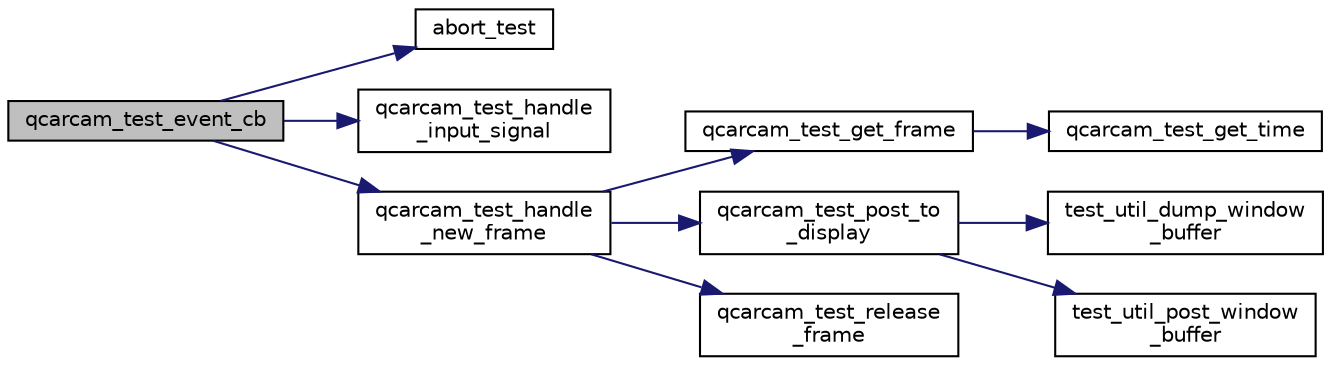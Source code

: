 digraph "qcarcam_test_event_cb"
{
 // LATEX_PDF_SIZE
  edge [fontname="Helvetica",fontsize="10",labelfontname="Helvetica",labelfontsize="10"];
  node [fontname="Helvetica",fontsize="10",shape=record];
  rankdir="LR";
  Node1 [label="qcarcam_test_event_cb",height=0.2,width=0.4,color="black", fillcolor="grey75", style="filled", fontcolor="black",tooltip=" "];
  Node1 -> Node2 [color="midnightblue",fontsize="10",style="solid"];
  Node2 [label="abort_test",height=0.2,width=0.4,color="black", fillcolor="white", style="filled",URL="$qcarcam__rvc_8cpp.html#abb659ea4fcdda24ef85ed84745407cfc",tooltip=" "];
  Node1 -> Node3 [color="midnightblue",fontsize="10",style="solid"];
  Node3 [label="qcarcam_test_handle\l_input_signal",height=0.2,width=0.4,color="black", fillcolor="white", style="filled",URL="$qcarcam__rvc_8cpp.html#af672706e12362c441374d68146e82dff",tooltip=" "];
  Node1 -> Node4 [color="midnightblue",fontsize="10",style="solid"];
  Node4 [label="qcarcam_test_handle\l_new_frame",height=0.2,width=0.4,color="black", fillcolor="white", style="filled",URL="$qcarcam__rvc_8cpp.html#aec784c5d12a56f33367470f1bce01bdd",tooltip=" "];
  Node4 -> Node5 [color="midnightblue",fontsize="10",style="solid"];
  Node5 [label="qcarcam_test_get_frame",height=0.2,width=0.4,color="black", fillcolor="white", style="filled",URL="$qcarcam__rvc_8cpp.html#a1f25d391f014163f12a83cf53990f3ad",tooltip=" "];
  Node5 -> Node6 [color="midnightblue",fontsize="10",style="solid"];
  Node6 [label="qcarcam_test_get_time",height=0.2,width=0.4,color="black", fillcolor="white", style="filled",URL="$qcarcam__rvc_8cpp.html#a49eba9a5794cb489599faae181f4fc6c",tooltip=" "];
  Node4 -> Node7 [color="midnightblue",fontsize="10",style="solid"];
  Node7 [label="qcarcam_test_post_to\l_display",height=0.2,width=0.4,color="black", fillcolor="white", style="filled",URL="$qcarcam__rvc_8cpp.html#a890e54ec2c2b5966688b903e60463af8",tooltip=" "];
  Node7 -> Node8 [color="midnightblue",fontsize="10",style="solid"];
  Node8 [label="test_util_dump_window\l_buffer",height=0.2,width=0.4,color="black", fillcolor="white", style="filled",URL="$test__util_8h.html#adcaaa3e1cf469ccc80284c0b7cc88372",tooltip="Dump frame to a file."];
  Node7 -> Node9 [color="midnightblue",fontsize="10",style="solid"];
  Node9 [label="test_util_post_window\l_buffer",height=0.2,width=0.4,color="black", fillcolor="white", style="filled",URL="$test__util_8h.html#a191c23327dba8ce55420c876825137a6",tooltip="Send frame to display."];
  Node4 -> Node10 [color="midnightblue",fontsize="10",style="solid"];
  Node10 [label="qcarcam_test_release\l_frame",height=0.2,width=0.4,color="black", fillcolor="white", style="filled",URL="$qcarcam__rvc_8cpp.html#a0cef3c8b0ec3193eb777f02a792b3d37",tooltip=" "];
}
